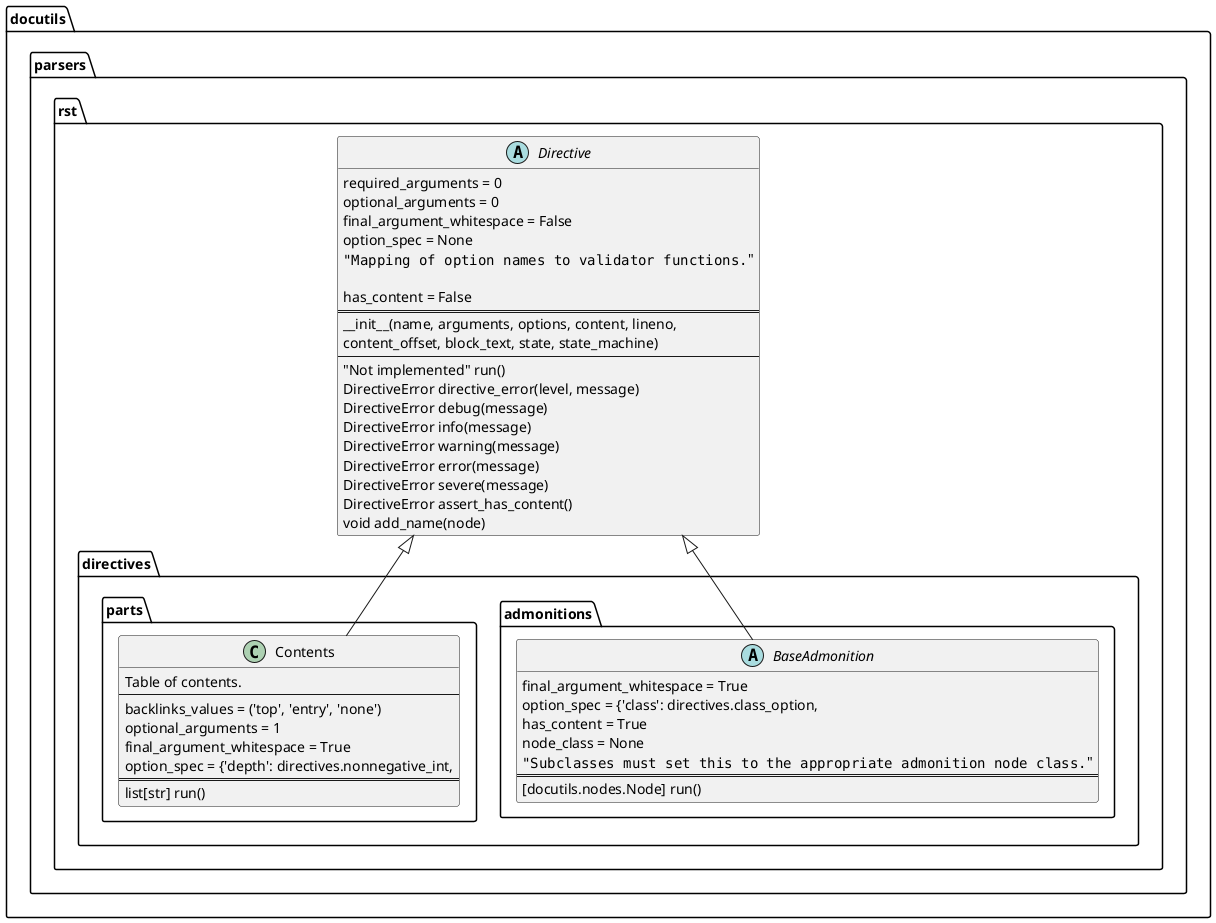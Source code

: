 @startuml
docutils.parsers.rst.Directive <|-- docutils.parsers.rst.directives.admonitions.BaseAdmonition
docutils.parsers.rst.Directive <|-- docutils.parsers.rst.directives.parts.Contents
abstract docutils.parsers.rst.Directive {
   required_arguments = 0
   optional_arguments = 0
   final_argument_whitespace = False
   option_spec = None
   """Mapping of option names to validator functions."""

   has_content = False
   ==
   __init__(name, arguments, options, content, lineno,
              content_offset, block_text, state, state_machine)
   --
   "Not implemented" run()
   DirectiveError directive_error(level, message)
   DirectiveError debug(message)
   DirectiveError info(message)
   DirectiveError warning(message)
   DirectiveError error(message)
   DirectiveError severe(message)
   DirectiveError assert_has_content()
   void add_name(node)
}
abstract docutils.parsers.rst.directives.admonitions.BaseAdmonition {
   final_argument_whitespace = True
   option_spec = {'class': directives.class_option,
                'name': directives.unchanged}
   has_content = True
   node_class = None
   """Subclasses must set this to the appropriate admonition node class."""
   ==
   [docutils.nodes.Node] run()
}

class docutils.parsers.rst.directives.parts.Contents {
   Table of contents.
   --
   backlinks_values = ('top', 'entry', 'none')
   optional_arguments = 1
   final_argument_whitespace = True
   option_spec = {'depth': directives.nonnegative_int,
                   'local': directives.flag,
                   'backlinks': backlinks,
                   'class': directives.class_option}
   ==
   list[str] run()
}
@enduml